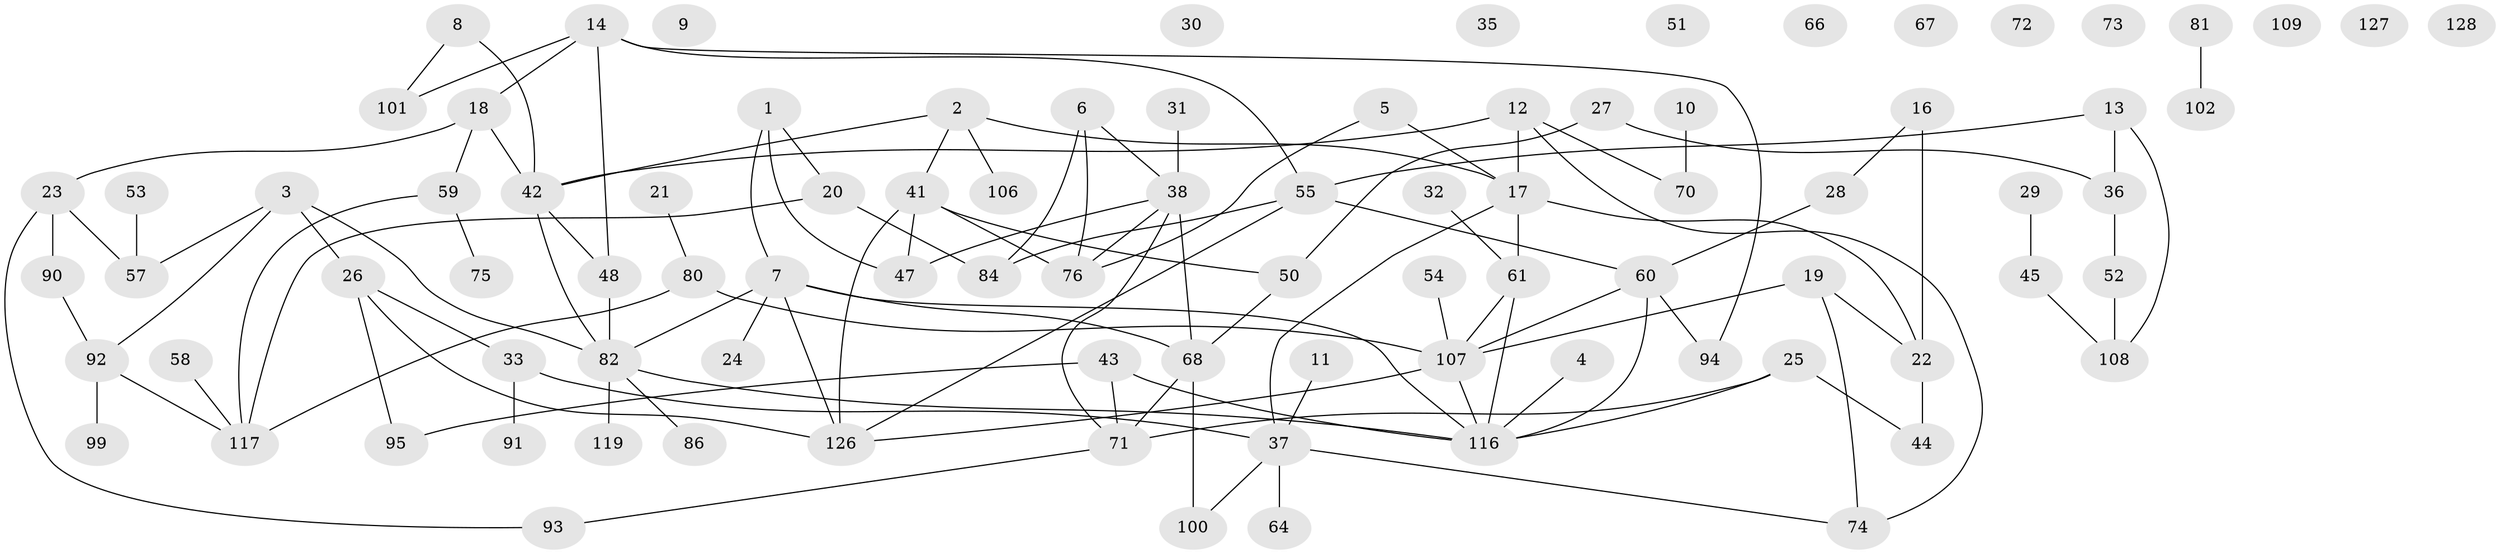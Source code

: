 // original degree distribution, {3: 0.22137404580152673, 2: 0.26717557251908397, 4: 0.1297709923664122, 1: 0.19083969465648856, 0: 0.08396946564885496, 6: 0.03816793893129771, 5: 0.061068702290076333, 8: 0.007633587786259542}
// Generated by graph-tools (version 1.1) at 2025/41/03/06/25 10:41:24]
// undirected, 90 vertices, 118 edges
graph export_dot {
graph [start="1"]
  node [color=gray90,style=filled];
  1 [super="+69"];
  2 [super="+113"];
  3;
  4;
  5;
  6 [super="+77"];
  7 [super="+87"];
  8 [super="+103"];
  9;
  10;
  11;
  12 [super="+83"];
  13 [super="+46"];
  14 [super="+15"];
  16 [super="+56"];
  17 [super="+39"];
  18 [super="+120"];
  19 [super="+110"];
  20 [super="+49"];
  21;
  22 [super="+40"];
  23 [super="+62"];
  24;
  25 [super="+85"];
  26 [super="+118"];
  27 [super="+78"];
  28;
  29;
  30;
  31;
  32 [super="+34"];
  33;
  35;
  36;
  37 [super="+79"];
  38 [super="+65"];
  41 [super="+111"];
  42 [super="+104"];
  43 [super="+131"];
  44;
  45;
  47;
  48;
  50;
  51;
  52;
  53;
  54;
  55 [super="+122"];
  57 [super="+89"];
  58;
  59 [super="+112"];
  60 [super="+124"];
  61 [super="+63"];
  64;
  66;
  67;
  68 [super="+105"];
  70;
  71 [super="+114"];
  72;
  73;
  74;
  75;
  76 [super="+96"];
  80;
  81;
  82 [super="+121"];
  84 [super="+88"];
  86 [super="+130"];
  90;
  91 [super="+97"];
  92 [super="+98"];
  93;
  94;
  95;
  99;
  100;
  101;
  102;
  106 [super="+115"];
  107 [super="+125"];
  108;
  109;
  116 [super="+129"];
  117 [super="+123"];
  119;
  126;
  127;
  128;
  1 -- 7;
  1 -- 47;
  1 -- 20;
  2 -- 17;
  2 -- 41;
  2 -- 42;
  2 -- 106;
  3 -- 26;
  3 -- 57;
  3 -- 82;
  3 -- 92;
  4 -- 116;
  5 -- 76;
  5 -- 17;
  6 -- 38;
  6 -- 76;
  6 -- 84 [weight=2];
  7 -- 116;
  7 -- 24;
  7 -- 126;
  7 -- 68;
  7 -- 82;
  8 -- 42;
  8 -- 101;
  10 -- 70;
  11 -- 37;
  12 -- 42;
  12 -- 70;
  12 -- 74;
  12 -- 17;
  13 -- 36;
  13 -- 108;
  13 -- 55;
  14 -- 18;
  14 -- 48;
  14 -- 94;
  14 -- 101;
  14 -- 55;
  16 -- 22 [weight=2];
  16 -- 28;
  17 -- 22;
  17 -- 37;
  17 -- 61 [weight=2];
  18 -- 23;
  18 -- 59;
  18 -- 42;
  19 -- 74;
  19 -- 107;
  19 -- 22;
  20 -- 117;
  20 -- 84;
  21 -- 80;
  22 -- 44;
  23 -- 90;
  23 -- 93;
  23 -- 57;
  25 -- 116;
  25 -- 44;
  25 -- 71 [weight=2];
  26 -- 33;
  26 -- 95;
  26 -- 126;
  27 -- 50;
  27 -- 36;
  28 -- 60;
  29 -- 45;
  31 -- 38;
  32 -- 61;
  33 -- 37;
  33 -- 91;
  36 -- 52;
  37 -- 64 [weight=2];
  37 -- 74;
  37 -- 100;
  38 -- 68;
  38 -- 71;
  38 -- 47;
  38 -- 76;
  41 -- 50;
  41 -- 126;
  41 -- 47;
  41 -- 76;
  42 -- 48;
  42 -- 82;
  43 -- 116;
  43 -- 95;
  43 -- 71;
  45 -- 108;
  48 -- 82;
  50 -- 68;
  52 -- 108;
  53 -- 57;
  54 -- 107;
  55 -- 84;
  55 -- 126;
  55 -- 60;
  58 -- 117;
  59 -- 75;
  59 -- 117;
  60 -- 116;
  60 -- 107;
  60 -- 94;
  61 -- 107;
  61 -- 116;
  68 -- 100;
  68 -- 71;
  71 -- 93;
  80 -- 107;
  80 -- 117;
  81 -- 102;
  82 -- 116;
  82 -- 119;
  82 -- 86;
  90 -- 92;
  92 -- 99;
  92 -- 117;
  107 -- 126;
  107 -- 116;
}
